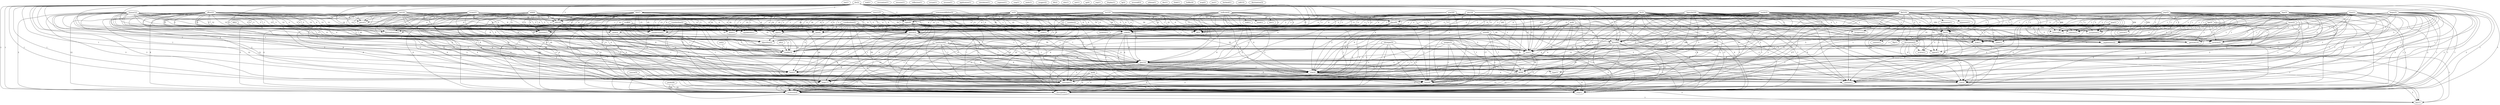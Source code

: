 digraph G {
  jne [ label="jne(1)" ];
  stuff [ label="stuff(9)" ];
  case [ label="case(3)" ];
  thermalization [ label="thermalization(1)" ];
  function [ label="function(1)" ];
  dont [ label="dont(1)" ];
  equilibrate [ label="equilibrate(1)" ];
  equ [ label="equ(3)" ];
  warparound [ label="warparound(3)" ];
  lattice [ label="lattice(3)" ];
  scan [ label="scan(1)" ];
  dl [ label="dl(5)" ];
  code [ label="code(9)" ];
  middle [ label="middle(3)" ];
  gas [ label="gas(12)" ];
  rule [ label="rule(3)" ];
  message [ label="message(1)" ];
  time [ label="time(4)" ];
  step [ label="step(1)" ];
  loop [ label="loop(17)" ];
  decrypted [ label="decrypted(1)" ];
  evolution [ label="evolution(4)" ];
  end [ label="end(1)" ];
  scanlastline [ label="scanlastline(2)" ];
  asm [ label="asm(1)" ];
  assigment [ label="assigment(1)" ];
  reversal [ label="reversal(1)" ];
  velocity [ label="velocity(1)" ];
  bit [ label="bit(3)" ];
  ncryption [ label="ncryption(1)" ];
  implements [ label="implements(2)" ];
  reverse [ label="reverse(3)" ];
  table [ label="table(1)" ];
  look [ label="look(1)" ];
  run [ label="run(3)" ];
  needed [ label="needed(1)" ];
  particle [ label="particle(10)" ];
  number [ label="number(2)" ];
  location [ label="location(1)" ];
  encryption [ label="encryption(1)" ];
  sll [ label="sll(2)" ];
  dw [ label="dw(1)" ];
  bl [ label="bl(47)" ];
  left [ label="left(10)" ];
  right [ label="right(9)" ];
  algorithm [ label="algorithm(2)" ];
  place [ label="place(9)" ];
  byte [ label="byte(60)" ];
  one [ label="one(1)" ];
  test [ label="test(1)" ];
  al [ label="al(50)" ];
  ensures [ label="ensures(1)" ];
  reflection [ label="reflection(1)" ];
  add [ label="add(4)" ];
  piece [ label="piece(1)" ];
  ncrypt [ label="ncrypt(1)" ];
  sol [ label="sol(2)" ];
  offset [ label="offset(2)" ];
  line [ label="line(6)" ];
  assume [ label="assume(1)" ];
  application [ label="application(1)" ];
  lineno [ label="lineno(12)" ];
  simulation [ label="simulation(1)" ];
  ret [ label="ret(10)" ];
  srcptr [ label="srcptr(1)" ];
  ds [ label="ds(3)" ];
  scanonemiddleline [ label="scanonemiddleline(2)" ];
  cx [ label="cx(3)" ];
  scanfirstline [ label="scanfirstline(2)" ];
  segment [ label="segment(1)" ];
  lga [ label="lga(3)" ];
  source [ label="source(1)" ];
  cmp [ label="cmp(1)" ];
  north [ label="north(3)" ];
  db [ label="db(535)" ];
  consist [ label="consist(1)" ];
  decryption [ label="decryption(2)" ];
  evolve [ label="evolve(1)" ];
  automaton [ label="automaton(1)" ];
  space [ label="space(1)" ];
  flip [ label="flip(1)" ];
  type [ label="type(1)" ];
  argument [ label="argument(1)" ];
  key [ label="key(1)" ];
  ends [ label="ends(1)" ];
  wallrule [ label="wallrule(4)" ];
  wall [ label="wall(1)" ];
  head [ label="head(1)" ];
  hit [ label="hit(1)" ];
  mov [ label="mov(137)" ];
  jmp [ label="jmp(2)" ];
  inc [ label="inc(10)" ];
  start [ label="start(1)" ];
  begin [ label="begin(3)" ];
  msgptr [ label="msgptr(2)" ];
  hpprule [ label="hpprule(10)" ];
  dh [ label="dh(2)" ];
  edu [ label="edu(1)" ];
  mit [ label="mit(1)" ];
  pop [ label="pop(26)" ];
  ptr [ label="ptr(19)" ];
  sg [ label="sg(4)" ];
  tasm [ label="tasm(2)" ];
  org [ label="org(1)" ];
  display [ label="display(1)" ];
  hpp [ label="hpp(3)" ];
  lg [ label="lg(2)" ];
  ax [ label="ax(8)" ];
  invertall [ label="invertall(3)" ];
  sfl [ label="sfl(2)" ];
  athena [ label="athena(1)" ];
  dw [ label="dw(2)" ];
  initgas [ label="initgas(3)" ];
  dec [ label="dec(1)" ];
  showgas [ label="showgas(5)" ];
  maxbyte [ label="maxbyte(42)" ];
  tlink [ label="tlink(1)" ];
  bx [ label="bx(8)" ];
  buffer [ label="buffer(4)" ];
  west [ label="west(9)" ];
  msg [ label="msg(2)" ];
  jnz [ label="jnz(1)" ];
  sourse [ label="sourse(3)" ];
  start [ label="start(1)" ];
  borland [ label="borland(1)" ];
  push [ label="push(28)" ];
  call [ label="call(15)" ];
  destination [ label="destination(3)" ];
  stuff -> case [ label="3" ];
  stuff -> thermalization [ label="1" ];
  stuff -> function [ label="1" ];
  stuff -> dont [ label="1" ];
  stuff -> equilibrate [ label="1" ];
  stuff -> equ [ label="1" ];
  stuff -> warparound [ label="3" ];
  stuff -> lattice [ label="1" ];
  stuff -> scan [ label="1" ];
  stuff -> dl [ label="1" ];
  stuff -> code [ label="1" ];
  stuff -> middle [ label="4" ];
  stuff -> gas [ label="1" ];
  stuff -> rule [ label="1" ];
  stuff -> message [ label="1" ];
  stuff -> time [ label="1" ];
  stuff -> step [ label="1" ];
  stuff -> loop [ label="4" ];
  stuff -> decrypted [ label="1" ];
  stuff -> evolution [ label="1" ];
  scanlastline -> case [ label="1" ];
  scanlastline -> thermalization [ label="1" ];
  scanlastline -> function [ label="1" ];
  scanlastline -> dont [ label="1" ];
  scanlastline -> equilibrate [ label="1" ];
  scanlastline -> equ [ label="1" ];
  scanlastline -> warparound [ label="1" ];
  scanlastline -> lattice [ label="1" ];
  scanlastline -> scan [ label="1" ];
  scanlastline -> dl [ label="1" ];
  scanlastline -> code [ label="1" ];
  scanlastline -> gas [ label="1" ];
  scanlastline -> rule [ label="1" ];
  scanlastline -> message [ label="1" ];
  scanlastline -> time [ label="1" ];
  scanlastline -> step [ label="1" ];
  scanlastline -> decrypted [ label="1" ];
  scanlastline -> evolution [ label="1" ];
  asm -> assigment [ label="2" ];
  asm -> reversal [ label="2" ];
  asm -> velocity [ label="2" ];
  asm -> lattice [ label="2" ];
  asm -> bit [ label="2" ];
  asm -> ncryption [ label="2" ];
  asm -> implements [ label="2" ];
  asm -> reverse [ label="2" ];
  asm -> code [ label="2" ];
  asm -> table [ label="2" ];
  asm -> gas [ label="2" ];
  asm -> rule [ label="2" ];
  asm -> look [ label="2" ];
  asm -> run [ label="2" ];
  asm -> needed [ label="2" ];
  asm -> evolution [ label="2" ];
  asm -> particle [ label="2" ];
  number -> location [ label="1" ];
  number -> code [ label="1" ];
  sll -> middle [ label="1" ];
  dw -> bl [ label="1" ];
  dw -> thermalization [ label="1" ];
  dw -> function [ label="1" ];
  dw -> left [ label="1" ];
  dw -> right [ label="1" ];
  dw -> dont [ label="1" ];
  dw -> equilibrate [ label="1" ];
  dw -> algorithm [ label="2" ];
  dw -> scan [ label="1" ];
  dw -> place [ label="1" ];
  dw -> dl [ label="1" ];
  dw -> code [ label="1" ];
  dw -> byte [ label="1" ];
  dw -> one [ label="1" ];
  dw -> rule [ label="1" ];
  dw -> test [ label="2" ];
  dw -> message [ label="1" ];
  dw -> time [ label="1" ];
  dw -> al [ label="1" ];
  dw -> step [ label="1" ];
  dw -> decrypted [ label="1" ];
  dw -> evolution [ label="1" ];
  add -> case [ label="4" ];
  add -> thermalization [ label="4" ];
  add -> piece [ label="4" ];
  add -> function [ label="4" ];
  add -> left [ label="4" ];
  add -> right [ label="4" ];
  add -> dont [ label="4" ];
  add -> equilibrate [ label="4" ];
  add -> equ [ label="4" ];
  add -> warparound [ label="4" ];
  add -> lattice [ label="4" ];
  add -> scan [ label="4" ];
  add -> place [ label="4" ];
  add -> dl [ label="4" ];
  add -> one [ label="4" ];
  add -> rule [ label="4" ];
  add -> message [ label="4" ];
  add -> time [ label="4" ];
  add -> step [ label="4" ];
  add -> decrypted [ label="4" ];
  add -> evolution [ label="4" ];
  case -> middle [ label="1" ];
  case -> loop [ label="1" ];
  bl -> thermalization [ label="6" ];
  bl -> function [ label="6" ];
  bl -> left [ label="46" ];
  bl -> right [ label="46" ];
  bl -> dont [ label="6" ];
  bl -> equilibrate [ label="6" ];
  bl -> equ [ label="6" ];
  bl -> warparound [ label="15" ];
  bl -> lattice [ label="6" ];
  bl -> scan [ label="6" ];
  bl -> place [ label="46" ];
  bl -> dl [ label="6" ];
  bl -> code [ label="6" ];
  bl -> middle [ label="20" ];
  bl -> one [ label="26" ];
  bl -> gas [ label="6" ];
  bl -> rule [ label="6" ];
  bl -> message [ label="6" ];
  bl -> time [ label="6" ];
  bl -> step [ label="6" ];
  bl -> loop [ label="20" ];
  bl -> decrypted [ label="6" ];
  bl -> evolution [ label="6" ];
  sol -> middle [ label="1" ];
  offset -> thermalization [ label="12" ];
  offset -> piece [ label="2" ];
  offset -> function [ label="12" ];
  offset -> left [ label="20" ];
  offset -> right [ label="20" ];
  offset -> dont [ label="12" ];
  offset -> equilibrate [ label="12" ];
  offset -> equ [ label="12" ];
  offset -> warparound [ label="5" ];
  offset -> lattice [ label="12" ];
  offset -> algorithm [ label="2" ];
  offset -> scan [ label="12" ];
  offset -> place [ label="20" ];
  offset -> line [ label="4" ];
  offset -> dl [ label="12" ];
  offset -> code [ label="14" ];
  offset -> byte [ label="22" ];
  offset -> middle [ label="4" ];
  offset -> one [ label="20" ];
  offset -> gas [ label="14" ];
  offset -> rule [ label="12" ];
  offset -> test [ label="2" ];
  offset -> message [ label="12" ];
  offset -> time [ label="12" ];
  offset -> al [ label="20" ];
  offset -> step [ label="12" ];
  offset -> loop [ label="4" ];
  offset -> decrypted [ label="12" ];
  offset -> evolution [ label="12" ];
  lineno -> thermalization [ label="3" ];
  lineno -> piece [ label="2" ];
  lineno -> function [ label="3" ];
  lineno -> left [ label="8" ];
  lineno -> right [ label="8" ];
  lineno -> dont [ label="3" ];
  lineno -> equilibrate [ label="3" ];
  lineno -> equ [ label="3" ];
  lineno -> warparound [ label="4" ];
  lineno -> lattice [ label="3" ];
  lineno -> algorithm [ label="4" ];
  lineno -> scan [ label="3" ];
  lineno -> place [ label="8" ];
  lineno -> line [ label="1" ];
  lineno -> dl [ label="3" ];
  lineno -> code [ label="5" ];
  lineno -> byte [ label="10" ];
  lineno -> middle [ label="2" ];
  lineno -> one [ label="8" ];
  lineno -> gas [ label="5" ];
  lineno -> rule [ label="3" ];
  lineno -> test [ label="4" ];
  lineno -> message [ label="3" ];
  lineno -> time [ label="3" ];
  lineno -> al [ label="9" ];
  lineno -> step [ label="3" ];
  lineno -> loop [ label="2" ];
  lineno -> decrypted [ label="3" ];
  lineno -> evolution [ label="3" ];
  ret -> thermalization [ label="6" ];
  ret -> piece [ label="2" ];
  ret -> function [ label="6" ];
  ret -> left [ label="8" ];
  ret -> right [ label="8" ];
  ret -> dont [ label="6" ];
  ret -> equilibrate [ label="6" ];
  ret -> equ [ label="6" ];
  ret -> warparound [ label="4" ];
  ret -> lattice [ label="6" ];
  ret -> scan [ label="6" ];
  ret -> place [ label="8" ];
  ret -> line [ label="1" ];
  ret -> dl [ label="6" ];
  ret -> code [ label="8" ];
  ret -> middle [ label="1" ];
  ret -> one [ label="8" ];
  ret -> gas [ label="8" ];
  ret -> rule [ label="6" ];
  ret -> message [ label="6" ];
  ret -> time [ label="6" ];
  ret -> step [ label="6" ];
  ret -> loop [ label="1" ];
  ret -> decrypted [ label="6" ];
  ret -> evolution [ label="6" ];
  srcptr -> piece [ label="3" ];
  srcptr -> function [ label="5" ];
  srcptr -> left [ label="5" ];
  srcptr -> right [ label="5" ];
  srcptr -> dont [ label="5" ];
  srcptr -> equilibrate [ label="5" ];
  srcptr -> equ [ label="5" ];
  srcptr -> warparound [ label="3" ];
  srcptr -> lattice [ label="5" ];
  srcptr -> algorithm [ label="1" ];
  srcptr -> scan [ label="5" ];
  srcptr -> place [ label="5" ];
  srcptr -> dl [ label="5" ];
  srcptr -> code [ label="8" ];
  srcptr -> byte [ label="8" ];
  srcptr -> one [ label="5" ];
  srcptr -> rule [ label="5" ];
  srcptr -> test [ label="1" ];
  srcptr -> message [ label="5" ];
  srcptr -> time [ label="5" ];
  srcptr -> al [ label="8" ];
  srcptr -> step [ label="5" ];
  srcptr -> decrypted [ label="5" ];
  srcptr -> evolution [ label="5" ];
  ds -> assigment [ label="1" ];
  ds -> function [ label="2" ];
  ds -> left [ label="2" ];
  ds -> right [ label="2" ];
  ds -> dont [ label="2" ];
  ds -> equilibrate [ label="2" ];
  ds -> equ [ label="2" ];
  ds -> reversal [ label="1" ];
  ds -> velocity [ label="1" ];
  ds -> bit [ label="1" ];
  ds -> scan [ label="2" ];
  ds -> ncryption [ label="1" ];
  ds -> place [ label="2" ];
  ds -> implements [ label="1" ];
  ds -> reverse [ label="1" ];
  ds -> dl [ label="2" ];
  ds -> table [ label="1" ];
  ds -> byte [ label="2" ];
  ds -> one [ label="2" ];
  ds -> look [ label="1" ];
  ds -> message [ label="2" ];
  ds -> run [ label="1" ];
  ds -> needed [ label="1" ];
  ds -> time [ label="2" ];
  ds -> al [ label="2" ];
  ds -> step [ label="2" ];
  ds -> decrypted [ label="2" ];
  ds -> particle [ label="1" ];
  scanonemiddleline -> function [ label="1" ];
  scanonemiddleline -> left [ label="1" ];
  scanonemiddleline -> right [ label="1" ];
  scanonemiddleline -> dont [ label="1" ];
  scanonemiddleline -> equilibrate [ label="1" ];
  scanonemiddleline -> equ [ label="1" ];
  scanonemiddleline -> warparound [ label="1" ];
  scanonemiddleline -> lattice [ label="1" ];
  scanonemiddleline -> scan [ label="1" ];
  scanonemiddleline -> place [ label="1" ];
  scanonemiddleline -> dl [ label="1" ];
  scanonemiddleline -> one [ label="1" ];
  scanonemiddleline -> rule [ label="1" ];
  scanonemiddleline -> message [ label="1" ];
  scanonemiddleline -> time [ label="1" ];
  scanonemiddleline -> step [ label="1" ];
  scanonemiddleline -> decrypted [ label="1" ];
  scanonemiddleline -> evolution [ label="1" ];
  cx -> function [ label="22" ];
  cx -> left [ label="25" ];
  cx -> right [ label="25" ];
  cx -> dont [ label="22" ];
  cx -> equilibrate [ label="22" ];
  cx -> equ [ label="22" ];
  cx -> warparound [ label="13" ];
  cx -> lattice [ label="22" ];
  cx -> scan [ label="22" ];
  cx -> place [ label="25" ];
  cx -> line [ label="2" ];
  cx -> dl [ label="22" ];
  cx -> code [ label="34" ];
  cx -> middle [ label="3" ];
  cx -> one [ label="25" ];
  cx -> gas [ label="34" ];
  cx -> rule [ label="22" ];
  cx -> message [ label="22" ];
  cx -> time [ label="22" ];
  cx -> step [ label="22" ];
  cx -> decrypted [ label="22" ];
  cx -> evolution [ label="22" ];
  scanfirstline -> function [ label="1" ];
  scanfirstline -> dont [ label="1" ];
  scanfirstline -> equilibrate [ label="1" ];
  scanfirstline -> equ [ label="1" ];
  scanfirstline -> warparound [ label="1" ];
  scanfirstline -> lattice [ label="1" ];
  scanfirstline -> scan [ label="1" ];
  scanfirstline -> line [ label="1" ];
  scanfirstline -> dl [ label="1" ];
  scanfirstline -> code [ label="1" ];
  scanfirstline -> middle [ label="1" ];
  scanfirstline -> gas [ label="1" ];
  scanfirstline -> rule [ label="1" ];
  scanfirstline -> message [ label="1" ];
  scanfirstline -> time [ label="1" ];
  scanfirstline -> step [ label="1" ];
  scanfirstline -> decrypted [ label="1" ];
  scanfirstline -> evolution [ label="1" ];
  lga -> source [ label="1" ];
  lga -> reversal [ label="3" ];
  lga -> velocity [ label="3" ];
  lga -> lattice [ label="3" ];
  lga -> bit [ label="3" ];
  lga -> ncryption [ label="3" ];
  lga -> implements [ label="3" ];
  lga -> reverse [ label="3" ];
  lga -> table [ label="3" ];
  lga -> gas [ label="3" ];
  lga -> rule [ label="3" ];
  lga -> look [ label="3" ];
  lga -> run [ label="3" ];
  lga -> needed [ label="3" ];
  lga -> evolution [ label="3" ];
  lga -> particle [ label="3" ];
  north -> left [ label="3" ];
  north -> right [ label="3" ];
  north -> reversal [ label="2" ];
  north -> velocity [ label="2" ];
  north -> warparound [ label="1" ];
  north -> lattice [ label="2" ];
  north -> bit [ label="2" ];
  north -> ncryption [ label="2" ];
  north -> place [ label="3" ];
  north -> implements [ label="2" ];
  north -> reverse [ label="2" ];
  north -> line [ label="3" ];
  north -> code [ label="2" ];
  north -> table [ label="2" ];
  north -> byte [ label="3" ];
  north -> middle [ label="2" ];
  north -> one [ label="3" ];
  north -> gas [ label="2" ];
  north -> rule [ label="2" ];
  north -> look [ label="2" ];
  north -> run [ label="2" ];
  north -> needed [ label="2" ];
  north -> al [ label="2" ];
  north -> loop [ label="2" ];
  north -> evolution [ label="2" ];
  north -> particle [ label="2" ];
  db -> left [ label="9" ];
  db -> right [ label="9" ];
  db -> dont [ label="9" ];
  db -> equilibrate [ label="9" ];
  db -> equ [ label="9" ];
  db -> reversal [ label="256" ];
  db -> velocity [ label="256" ];
  db -> warparound [ label="5" ];
  db -> lattice [ label="265" ];
  db -> algorithm [ label="268" ];
  db -> bit [ label="266" ];
  db -> consist [ label="10" ];
  db -> scan [ label="9" ];
  db -> decryption [ label="10" ];
  db -> ncryption [ label="256" ];
  db -> place [ label="9" ];
  db -> evolve [ label="10" ];
  db -> automaton [ label="2" ];
  db -> implements [ label="256" ];
  db -> reverse [ label="267" ];
  db -> dl [ label="9" ];
  db -> code [ label="270" ];
  db -> table [ label="256" ];
  db -> byte [ label="14" ];
  db -> space [ label="10" ];
  db -> one [ label="19" ];
  db -> gas [ label="282" ];
  db -> rule [ label="265" ];
  db -> look [ label="256" ];
  db -> test [ label="266" ];
  db -> flip [ label="10" ];
  db -> message [ label="9" ];
  db -> type [ label="2" ];
  db -> run [ label="266" ];
  db -> needed [ label="256" ];
  db -> time [ label="21" ];
  db -> al [ label="14" ];
  db -> step [ label="9" ];
  db -> decrypted [ label="9" ];
  db -> argument [ label="10" ];
  db -> evolution [ label="277" ];
  db -> particle [ label="256" ];
  db -> key [ label="10" ];
  left -> dont [ label="2" ];
  left -> equilibrate [ label="2" ];
  left -> equ [ label="2" ];
  left -> warparound [ label="3" ];
  left -> lattice [ label="2" ];
  left -> scan [ label="2" ];
  left -> dl [ label="2" ];
  left -> code [ label="2" ];
  left -> middle [ label="4" ];
  left -> gas [ label="2" ];
  left -> rule [ label="2" ];
  left -> message [ label="2" ];
  left -> time [ label="2" ];
  left -> step [ label="2" ];
  left -> loop [ label="4" ];
  left -> decrypted [ label="2" ];
  left -> evolution [ label="2" ];
  wallrule -> right [ label="2" ];
  wallrule -> dont [ label="2" ];
  wallrule -> equilibrate [ label="2" ];
  wallrule -> equ [ label="2" ];
  wallrule -> wall [ label="1" ];
  wallrule -> lattice [ label="2" ];
  wallrule -> algorithm [ label="1" ];
  wallrule -> head [ label="1" ];
  wallrule -> scan [ label="2" ];
  wallrule -> hit [ label="1" ];
  wallrule -> place [ label="2" ];
  wallrule -> dl [ label="2" ];
  wallrule -> code [ label="2" ];
  wallrule -> byte [ label="2" ];
  wallrule -> one [ label="2" ];
  wallrule -> gas [ label="2" ];
  wallrule -> rule [ label="2" ];
  wallrule -> test [ label="1" ];
  wallrule -> message [ label="2" ];
  wallrule -> time [ label="2" ];
  wallrule -> al [ label="2" ];
  wallrule -> step [ label="2" ];
  wallrule -> decrypted [ label="2" ];
  wallrule -> evolution [ label="2" ];
  mov -> right [ label="117" ];
  mov -> dont [ label="50" ];
  mov -> equilibrate [ label="50" ];
  mov -> equ [ label="50" ];
  mov -> warparound [ label="45" ];
  mov -> lattice [ label="50" ];
  mov -> scan [ label="50" ];
  mov -> place [ label="117" ];
  mov -> line [ label="34" ];
  mov -> dl [ label="50" ];
  mov -> code [ label="70" ];
  mov -> middle [ label="35" ];
  mov -> one [ label="117" ];
  mov -> gas [ label="70" ];
  mov -> rule [ label="50" ];
  mov -> message [ label="50" ];
  mov -> time [ label="50" ];
  mov -> step [ label="50" ];
  mov -> loop [ label="35" ];
  mov -> decrypted [ label="50" ];
  mov -> evolution [ label="50" ];
  jmp -> right [ label="1" ];
  jmp -> dont [ label="1" ];
  jmp -> equilibrate [ label="1" ];
  jmp -> equ [ label="1" ];
  jmp -> reversal [ label="1" ];
  jmp -> velocity [ label="1" ];
  jmp -> bit [ label="1" ];
  jmp -> scan [ label="1" ];
  jmp -> ncryption [ label="1" ];
  jmp -> place [ label="1" ];
  jmp -> implements [ label="1" ];
  jmp -> reverse [ label="1" ];
  jmp -> dl [ label="1" ];
  jmp -> table [ label="1" ];
  jmp -> byte [ label="1" ];
  jmp -> one [ label="1" ];
  jmp -> look [ label="1" ];
  jmp -> message [ label="1" ];
  jmp -> run [ label="1" ];
  jmp -> needed [ label="1" ];
  jmp -> time [ label="1" ];
  jmp -> al [ label="1" ];
  jmp -> step [ label="1" ];
  jmp -> decrypted [ label="1" ];
  jmp -> particle [ label="1" ];
  right -> dont [ label="1" ];
  right -> equilibrate [ label="1" ];
  right -> equ [ label="1" ];
  right -> warparound [ label="3" ];
  right -> lattice [ label="1" ];
  right -> scan [ label="1" ];
  right -> dl [ label="1" ];
  right -> code [ label="1" ];
  right -> middle [ label="4" ];
  right -> gas [ label="1" ];
  right -> rule [ label="1" ];
  right -> message [ label="1" ];
  right -> time [ label="1" ];
  right -> step [ label="1" ];
  right -> loop [ label="4" ];
  right -> decrypted [ label="1" ];
  right -> evolution [ label="1" ];
  inc -> dont [ label="6" ];
  inc -> equilibrate [ label="6" ];
  inc -> equ [ label="6" ];
  inc -> warparound [ label="8" ];
  inc -> lattice [ label="6" ];
  inc -> scan [ label="6" ];
  inc -> place [ label="20" ];
  inc -> line [ label="8" ];
  inc -> dl [ label="6" ];
  inc -> code [ label="10" ];
  inc -> middle [ label="8" ];
  inc -> one [ label="20" ];
  inc -> gas [ label="10" ];
  inc -> rule [ label="6" ];
  inc -> message [ label="6" ];
  inc -> time [ label="6" ];
  inc -> step [ label="6" ];
  inc -> decrypted [ label="6" ];
  inc -> evolution [ label="6" ];
  equ -> algorithm [ label="2" ];
  equ -> test [ label="2" ];
  start -> reversal [ label="1" ];
  start -> velocity [ label="1" ];
  start -> bit [ label="1" ];
  start -> scan [ label="1" ];
  start -> ncryption [ label="1" ];
  start -> place [ label="1" ];
  start -> implements [ label="1" ];
  start -> reverse [ label="1" ];
  start -> dl [ label="1" ];
  start -> table [ label="1" ];
  start -> byte [ label="1" ];
  start -> one [ label="1" ];
  start -> look [ label="1" ];
  start -> message [ label="1" ];
  start -> run [ label="1" ];
  start -> needed [ label="1" ];
  start -> time [ label="1" ];
  start -> al [ label="1" ];
  start -> step [ label="1" ];
  start -> decrypted [ label="1" ];
  start -> particle [ label="1" ];
  begin -> reversal [ label="1" ];
  begin -> velocity [ label="1" ];
  begin -> bit [ label="1" ];
  begin -> scan [ label="3" ];
  begin -> ncryption [ label="1" ];
  begin -> place [ label="3" ];
  begin -> implements [ label="1" ];
  begin -> reverse [ label="1" ];
  begin -> dl [ label="3" ];
  begin -> table [ label="1" ];
  begin -> byte [ label="3" ];
  begin -> one [ label="3" ];
  begin -> look [ label="1" ];
  begin -> message [ label="3" ];
  begin -> run [ label="1" ];
  begin -> needed [ label="1" ];
  begin -> time [ label="3" ];
  begin -> al [ label="3" ];
  begin -> step [ label="3" ];
  begin -> decrypted [ label="3" ];
  begin -> particle [ label="1" ];
  hpprule -> warparound [ label="3" ];
  hpprule -> lattice [ label="2" ];
  hpprule -> bit [ label="1" ];
  hpprule -> scan [ label="1" ];
  hpprule -> ncryption [ label="1" ];
  hpprule -> place [ label="9" ];
  hpprule -> implements [ label="1" ];
  hpprule -> reverse [ label="1" ];
  hpprule -> line [ label="4" ];
  hpprule -> dl [ label="1" ];
  hpprule -> code [ label="2" ];
  hpprule -> table [ label="1" ];
  hpprule -> byte [ label="9" ];
  hpprule -> middle [ label="4" ];
  hpprule -> one [ label="9" ];
  hpprule -> gas [ label="2" ];
  hpprule -> rule [ label="2" ];
  hpprule -> look [ label="1" ];
  hpprule -> message [ label="1" ];
  hpprule -> run [ label="1" ];
  hpprule -> needed [ label="1" ];
  hpprule -> time [ label="1" ];
  hpprule -> al [ label="7" ];
  hpprule -> step [ label="1" ];
  hpprule -> loop [ label="4" ];
  hpprule -> decrypted [ label="1" ];
  hpprule -> evolution [ label="2" ];
  hpprule -> particle [ label="1" ];
  warparound -> middle [ label="1" ];
  warparound -> loop [ label="1" ];
  lattice -> algorithm [ label="1" ];
  lattice -> reverse [ label="1" ];
  lattice -> rule [ label="1" ];
  lattice -> test [ label="1" ];
  lattice -> run [ label="1" ];
  lattice -> needed [ label="1" ];
  lattice -> step [ label="1" ];
  lattice -> evolution [ label="2" ];
  pop -> scan [ label="17" ];
  pop -> place [ label="17" ];
  pop -> dl [ label="17" ];
  pop -> one [ label="17" ];
  pop -> rule [ label="17" ];
  pop -> message [ label="17" ];
  pop -> time [ label="17" ];
  pop -> step [ label="17" ];
  pop -> decrypted [ label="17" ];
  pop -> evolution [ label="17" ];
  ptr -> scan [ label="9" ];
  ptr -> place [ label="17" ];
  ptr -> line [ label="4" ];
  ptr -> dl [ label="9" ];
  ptr -> code [ label="11" ];
  ptr -> middle [ label="4" ];
  ptr -> one [ label="17" ];
  ptr -> gas [ label="11" ];
  ptr -> rule [ label="9" ];
  ptr -> message [ label="9" ];
  ptr -> time [ label="9" ];
  ptr -> step [ label="9" ];
  ptr -> loop [ label="4" ];
  ptr -> decrypted [ label="9" ];
  ptr -> evolution [ label="9" ];
  bit -> consist [ label="3" ];
  bit -> decryption [ label="3" ];
  bit -> evolve [ label="3" ];
  bit -> implements [ label="8" ];
  bit -> table [ label="8" ];
  bit -> space [ label="3" ];
  bit -> one [ label="3" ];
  bit -> rule [ label="8" ];
  bit -> look [ label="8" ];
  bit -> flip [ label="3" ];
  bit -> needed [ label="8" ];
  bit -> time [ label="3" ];
  bit -> key [ label="3" ];
  tasm -> ncryption [ label="1" ];
  tasm -> implements [ label="1" ];
  tasm -> reverse [ label="1" ];
  tasm -> code [ label="1" ];
  tasm -> table [ label="1" ];
  tasm -> gas [ label="1" ];
  tasm -> rule [ label="1" ];
  tasm -> look [ label="1" ];
  tasm -> run [ label="1" ];
  tasm -> needed [ label="1" ];
  tasm -> evolution [ label="1" ];
  tasm -> particle [ label="1" ];
  hpp -> scan [ label="2" ];
  hpp -> ncryption [ label="1" ];
  hpp -> place [ label="2" ];
  hpp -> implements [ label="1" ];
  hpp -> reverse [ label="1" ];
  hpp -> dl [ label="2" ];
  hpp -> table [ label="1" ];
  hpp -> byte [ label="2" ];
  hpp -> one [ label="2" ];
  hpp -> look [ label="1" ];
  hpp -> message [ label="2" ];
  hpp -> run [ label="1" ];
  hpp -> needed [ label="1" ];
  hpp -> time [ label="2" ];
  hpp -> al [ label="2" ];
  hpp -> step [ label="2" ];
  hpp -> decrypted [ label="2" ];
  hpp -> particle [ label="1" ];
  decryption -> evolve [ label="1" ];
  decryption -> space [ label="1" ];
  decryption -> one [ label="1" ];
  decryption -> gas [ label="1" ];
  decryption -> run [ label="1" ];
  decryption -> time [ label="1" ];
  decryption -> evolution [ label="1" ];
  decryption -> key [ label="1" ];
  place -> dl [ label="1" ];
  place -> code [ label="1" ];
  place -> middle [ label="4" ];
  place -> gas [ label="1" ];
  place -> rule [ label="1" ];
  place -> message [ label="1" ];
  place -> time [ label="1" ];
  place -> step [ label="1" ];
  place -> loop [ label="4" ];
  place -> decrypted [ label="1" ];
  place -> evolution [ label="1" ];
  ax -> dl [ label="6" ];
  ax -> one [ label="6" ];
  ax -> rule [ label="6" ];
  ax -> message [ label="6" ];
  ax -> time [ label="6" ];
  ax -> step [ label="6" ];
  ax -> decrypted [ label="6" ];
  ax -> evolution [ label="6" ];
  sfl -> line [ label="1" ];
  sfl -> middle [ label="1" ];
  dw -> dl [ label="1" ];
  dw -> code [ label="1" ];
  dw -> byte [ label="1" ];
  dw -> one [ label="1" ];
  dw -> rule [ label="1" ];
  dw -> test [ label="2" ];
  dw -> message [ label="1" ];
  dw -> time [ label="1" ];
  dw -> al [ label="1" ];
  dw -> step [ label="1" ];
  dw -> decrypted [ label="1" ];
  dw -> evolution [ label="1" ];
  reverse -> space [ label="1" ];
  reverse -> evolution [ label="1" ];
  reverse -> key [ label="1" ];
  line -> middle [ label="4" ];
  code -> table [ label="4" ];
  code -> byte [ label="1" ];
  code -> gas [ label="4" ];
  code -> rule [ label="4" ];
  code -> look [ label="4" ];
  code -> run [ label="4" ];
  code -> needed [ label="4" ];
  code -> al [ label="1" ];
  code -> step [ label="3" ];
  code -> decrypted [ label="3" ];
  code -> evolution [ label="7" ];
  code -> particle [ label="4" ];
  initgas -> one [ label="1" ];
  initgas -> rule [ label="1" ];
  initgas -> message [ label="1" ];
  initgas -> time [ label="1" ];
  initgas -> step [ label="1" ];
  initgas -> decrypted [ label="1" ];
  initgas -> evolution [ label="1" ];
  byte -> middle [ label="20" ];
  byte -> one [ label="35" ];
  byte -> gas [ label="12" ];
  byte -> rule [ label="12" ];
  byte -> message [ label="12" ];
  byte -> time [ label="12" ];
  byte -> step [ label="12" ];
  byte -> loop [ label="20" ];
  byte -> decrypted [ label="12" ];
  byte -> evolution [ label="12" ];
  showgas -> one [ label="5" ];
  showgas -> rule [ label="5" ];
  showgas -> message [ label="5" ];
  showgas -> time [ label="5" ];
  showgas -> step [ label="5" ];
  showgas -> decrypted [ label="5" ];
  showgas -> evolution [ label="5" ];
  maxbyte -> one [ label="33" ];
  maxbyte -> gas [ label="14" ];
  maxbyte -> rule [ label="9" ];
  maxbyte -> test [ label="4" ];
  maxbyte -> message [ label="9" ];
  maxbyte -> time [ label="9" ];
  maxbyte -> al [ label="30" ];
  maxbyte -> step [ label="9" ];
  maxbyte -> loop [ label="15" ];
  maxbyte -> decrypted [ label="9" ];
  maxbyte -> evolution [ label="9" ];
  one -> gas [ label="2" ];
  one -> rule [ label="2" ];
  one -> message [ label="2" ];
  one -> run [ label="1" ];
  one -> time [ label="2" ];
  one -> al [ label="18" ];
  one -> step [ label="2" ];
  one -> loop [ label="12" ];
  one -> decrypted [ label="2" ];
  one -> evolution [ label="3" ];
  one -> key [ label="1" ];
  gas -> rule [ label="7" ];
  gas -> test [ label="1" ];
  gas -> message [ label="3" ];
  gas -> type [ label="1" ];
  gas -> run [ label="5" ];
  gas -> needed [ label="4" ];
  gas -> time [ label="5" ];
  gas -> al [ label="2" ];
  gas -> step [ label="3" ];
  gas -> decrypted [ label="3" ];
  gas -> evolution [ label="9" ];
  gas -> key [ label="1" ];
  rule -> message [ label="2" ];
  rule -> run [ label="1" ];
  rule -> needed [ label="1" ];
  rule -> time [ label="2" ];
  rule -> step [ label="2" ];
  rule -> decrypted [ label="2" ];
  bx -> message [ label="9" ];
  bx -> time [ label="9" ];
  bx -> step [ label="9" ];
  bx -> loop [ label="4" ];
  bx -> decrypted [ label="9" ];
  bx -> evolution [ label="9" ];
  west -> message [ label="1" ];
  west -> run [ label="2" ];
  west -> needed [ label="2" ];
  west -> time [ label="1" ];
  west -> al [ label="7" ];
  west -> step [ label="1" ];
  west -> loop [ label="4" ];
  west -> decrypted [ label="1" ];
  west -> evolution [ label="3" ];
  west -> particle [ label="2" ];
  run -> key [ label="2" ];
  sourse -> loop [ label="1" ];
  start -> time [ label="1" ];
  start -> al [ label="1" ];
  start -> step [ label="1" ];
  start -> decrypted [ label="1" ];
  start -> particle [ label="1" ];
  time -> step [ label="1" ];
  time -> decrypted [ label="1" ];
  time -> key [ label="2" ];
  al -> step [ label="11" ];
  al -> loop [ label="15" ];
  al -> decrypted [ label="11" ];
  al -> evolution [ label="11" ];
  loop -> decrypted [ label="7" ];
  loop -> evolution [ label="7" ];
  push -> decrypted [ label="19" ];
  push -> evolution [ label="19" ];
  evolution -> key [ label="1" ];
}
